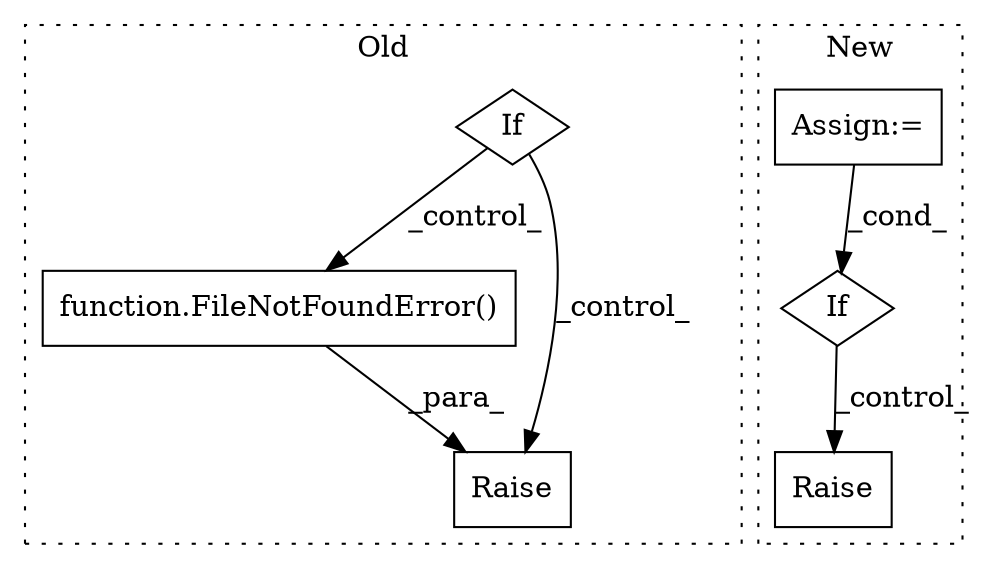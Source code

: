 digraph G {
subgraph cluster0 {
1 [label="function.FileNotFoundError()" a="75" s="1746,1809" l="18,1" shape="box"];
3 [label="Raise" a="91" s="1740" l="6" shape="box"];
5 [label="If" a="96" s="1511" l="3" shape="diamond"];
label = "Old";
style="dotted";
}
subgraph cluster1 {
2 [label="If" a="96" s="1661" l="3" shape="diamond"];
4 [label="Assign:=" a="68" s="1516" l="3" shape="box"];
6 [label="Raise" a="91" s="1812" l="6" shape="box"];
label = "New";
style="dotted";
}
1 -> 3 [label="_para_"];
2 -> 6 [label="_control_"];
4 -> 2 [label="_cond_"];
5 -> 1 [label="_control_"];
5 -> 3 [label="_control_"];
}